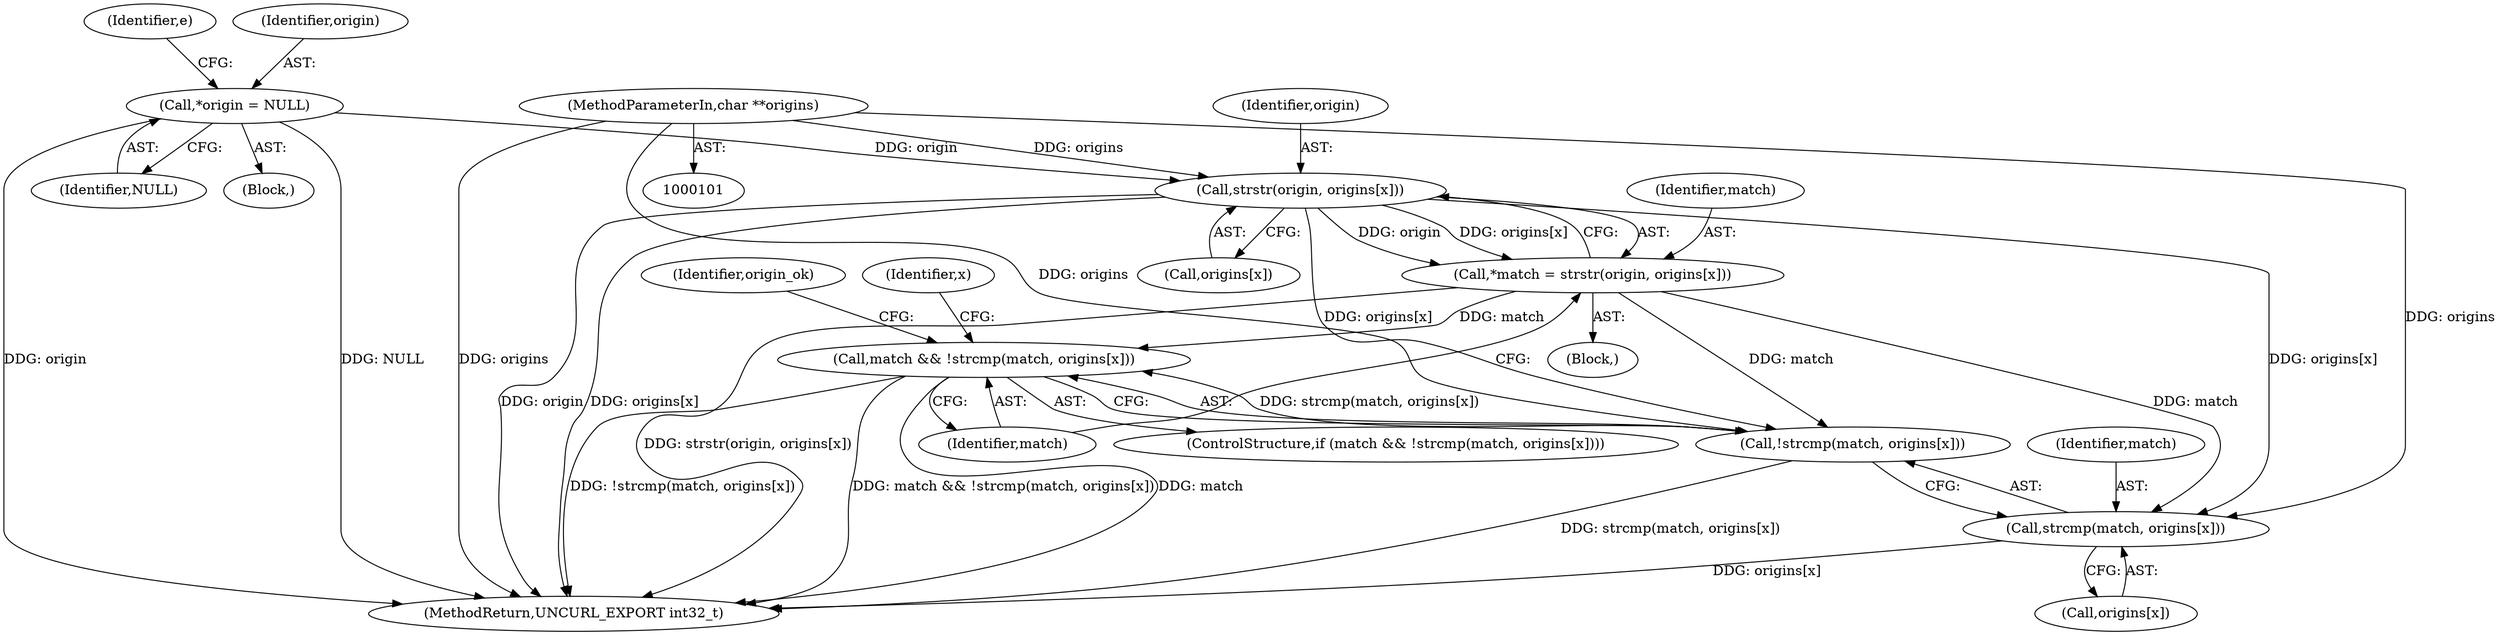 digraph "0_uncurl_448cd13e7b18c83855d706c564341ddd1e38e769@API" {
"1000160" [label="(Call,strstr(origin, origins[x]))"];
"1000126" [label="(Call,*origin = NULL)"];
"1000103" [label="(MethodParameterIn,char **origins)"];
"1000158" [label="(Call,*match = strstr(origin, origins[x]))"];
"1000166" [label="(Call,match && !strcmp(match, origins[x]))"];
"1000168" [label="(Call,!strcmp(match, origins[x]))"];
"1000169" [label="(Call,strcmp(match, origins[x]))"];
"1000165" [label="(ControlStructure,if (match && !strcmp(match, origins[x])))"];
"1000176" [label="(Identifier,origin_ok)"];
"1000232" [label="(MethodReturn,UNCURL_EXPORT int32_t)"];
"1000169" [label="(Call,strcmp(match, origins[x]))"];
"1000170" [label="(Identifier,match)"];
"1000126" [label="(Call,*origin = NULL)"];
"1000166" [label="(Call,match && !strcmp(match, origins[x]))"];
"1000160" [label="(Call,strstr(origin, origins[x]))"];
"1000128" [label="(Identifier,NULL)"];
"1000158" [label="(Call,*match = strstr(origin, origins[x]))"];
"1000103" [label="(MethodParameterIn,char **origins)"];
"1000171" [label="(Call,origins[x])"];
"1000167" [label="(Identifier,match)"];
"1000162" [label="(Call,origins[x])"];
"1000155" [label="(Identifier,x)"];
"1000105" [label="(Block,)"];
"1000130" [label="(Identifier,e)"];
"1000161" [label="(Identifier,origin)"];
"1000156" [label="(Block,)"];
"1000127" [label="(Identifier,origin)"];
"1000168" [label="(Call,!strcmp(match, origins[x]))"];
"1000159" [label="(Identifier,match)"];
"1000160" -> "1000158"  [label="AST: "];
"1000160" -> "1000162"  [label="CFG: "];
"1000161" -> "1000160"  [label="AST: "];
"1000162" -> "1000160"  [label="AST: "];
"1000158" -> "1000160"  [label="CFG: "];
"1000160" -> "1000232"  [label="DDG: origin"];
"1000160" -> "1000232"  [label="DDG: origins[x]"];
"1000160" -> "1000158"  [label="DDG: origin"];
"1000160" -> "1000158"  [label="DDG: origins[x]"];
"1000126" -> "1000160"  [label="DDG: origin"];
"1000103" -> "1000160"  [label="DDG: origins"];
"1000160" -> "1000168"  [label="DDG: origins[x]"];
"1000160" -> "1000169"  [label="DDG: origins[x]"];
"1000126" -> "1000105"  [label="AST: "];
"1000126" -> "1000128"  [label="CFG: "];
"1000127" -> "1000126"  [label="AST: "];
"1000128" -> "1000126"  [label="AST: "];
"1000130" -> "1000126"  [label="CFG: "];
"1000126" -> "1000232"  [label="DDG: origin"];
"1000126" -> "1000232"  [label="DDG: NULL"];
"1000103" -> "1000101"  [label="AST: "];
"1000103" -> "1000232"  [label="DDG: origins"];
"1000103" -> "1000168"  [label="DDG: origins"];
"1000103" -> "1000169"  [label="DDG: origins"];
"1000158" -> "1000156"  [label="AST: "];
"1000159" -> "1000158"  [label="AST: "];
"1000167" -> "1000158"  [label="CFG: "];
"1000158" -> "1000232"  [label="DDG: strstr(origin, origins[x])"];
"1000158" -> "1000166"  [label="DDG: match"];
"1000158" -> "1000168"  [label="DDG: match"];
"1000158" -> "1000169"  [label="DDG: match"];
"1000166" -> "1000165"  [label="AST: "];
"1000166" -> "1000167"  [label="CFG: "];
"1000166" -> "1000168"  [label="CFG: "];
"1000167" -> "1000166"  [label="AST: "];
"1000168" -> "1000166"  [label="AST: "];
"1000176" -> "1000166"  [label="CFG: "];
"1000155" -> "1000166"  [label="CFG: "];
"1000166" -> "1000232"  [label="DDG: !strcmp(match, origins[x])"];
"1000166" -> "1000232"  [label="DDG: match && !strcmp(match, origins[x])"];
"1000166" -> "1000232"  [label="DDG: match"];
"1000168" -> "1000166"  [label="DDG: strcmp(match, origins[x])"];
"1000168" -> "1000169"  [label="CFG: "];
"1000169" -> "1000168"  [label="AST: "];
"1000168" -> "1000232"  [label="DDG: strcmp(match, origins[x])"];
"1000169" -> "1000171"  [label="CFG: "];
"1000170" -> "1000169"  [label="AST: "];
"1000171" -> "1000169"  [label="AST: "];
"1000169" -> "1000232"  [label="DDG: origins[x]"];
}
